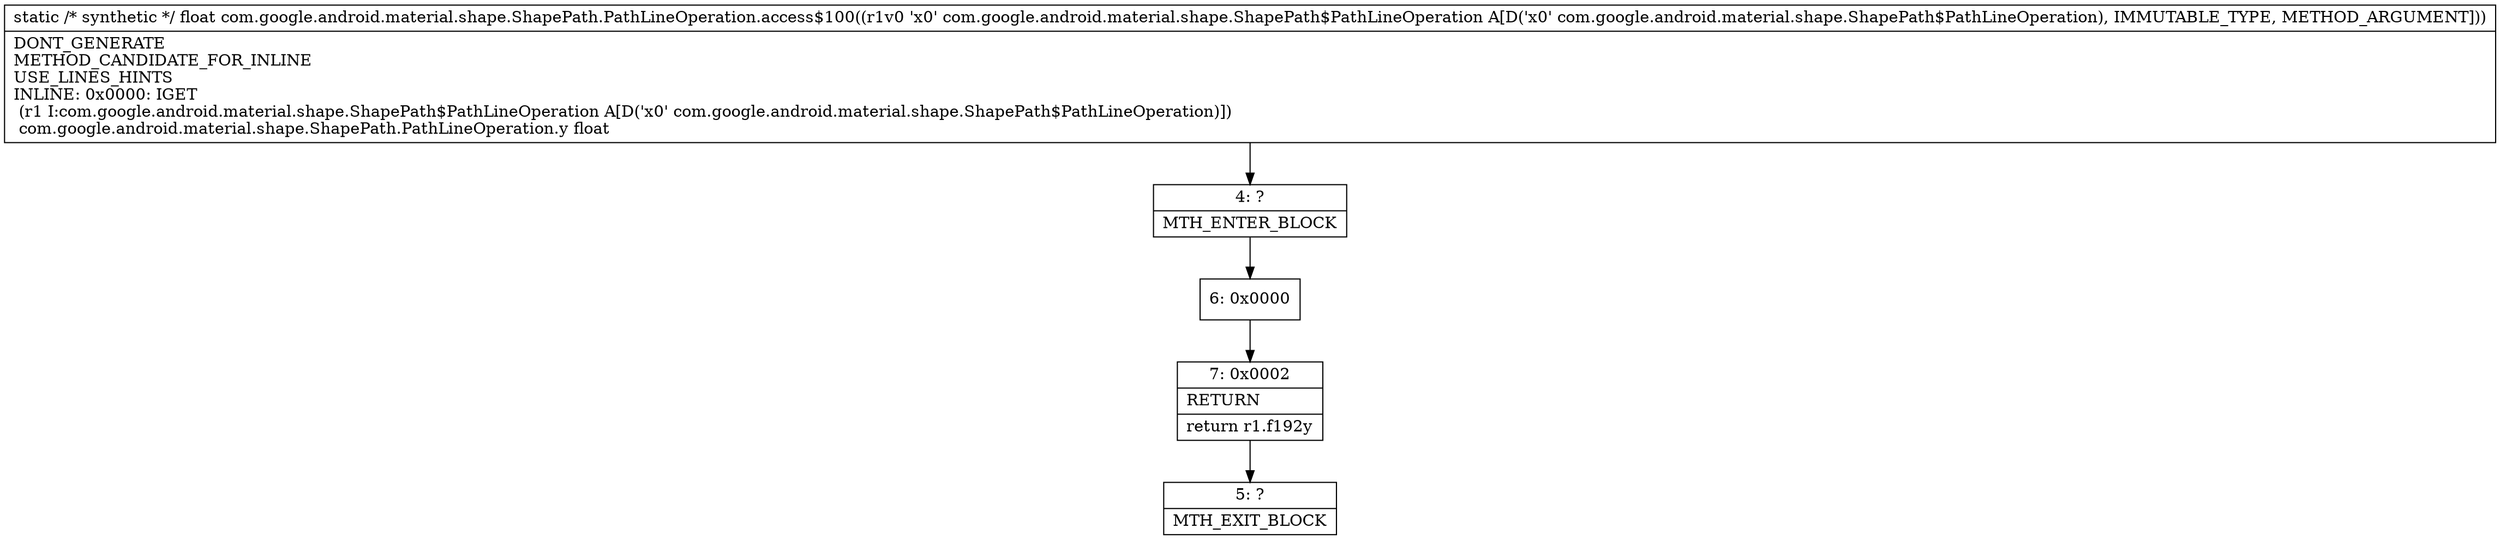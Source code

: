 digraph "CFG forcom.google.android.material.shape.ShapePath.PathLineOperation.access$100(Lcom\/google\/android\/material\/shape\/ShapePath$PathLineOperation;)F" {
Node_4 [shape=record,label="{4\:\ ?|MTH_ENTER_BLOCK\l}"];
Node_6 [shape=record,label="{6\:\ 0x0000}"];
Node_7 [shape=record,label="{7\:\ 0x0002|RETURN\l|return r1.f192y\l}"];
Node_5 [shape=record,label="{5\:\ ?|MTH_EXIT_BLOCK\l}"];
MethodNode[shape=record,label="{static \/* synthetic *\/ float com.google.android.material.shape.ShapePath.PathLineOperation.access$100((r1v0 'x0' com.google.android.material.shape.ShapePath$PathLineOperation A[D('x0' com.google.android.material.shape.ShapePath$PathLineOperation), IMMUTABLE_TYPE, METHOD_ARGUMENT]))  | DONT_GENERATE\lMETHOD_CANDIDATE_FOR_INLINE\lUSE_LINES_HINTS\lINLINE: 0x0000: IGET  \l  (r1 I:com.google.android.material.shape.ShapePath$PathLineOperation A[D('x0' com.google.android.material.shape.ShapePath$PathLineOperation)])\l com.google.android.material.shape.ShapePath.PathLineOperation.y float\l}"];
MethodNode -> Node_4;Node_4 -> Node_6;
Node_6 -> Node_7;
Node_7 -> Node_5;
}

